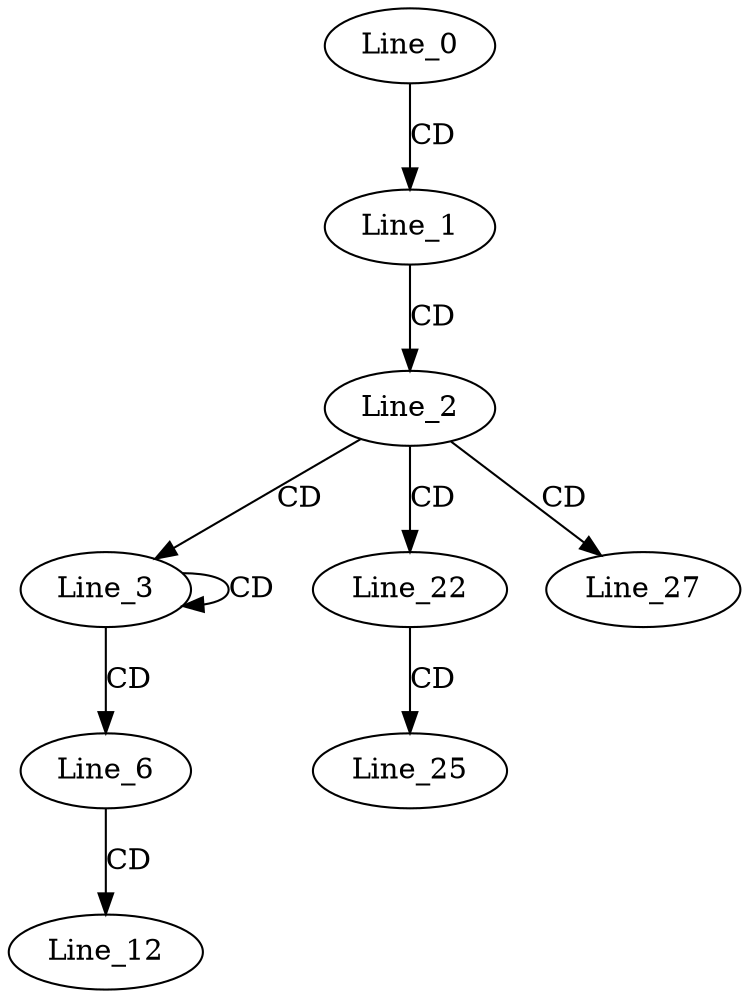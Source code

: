 digraph G {
  Line_0;
  Line_1;
  Line_2;
  Line_3;
  Line_6;
  Line_12;
  Line_22;
  Line_25;
  Line_27;
  Line_0 -> Line_1 [ label="CD" ];
  Line_1 -> Line_2 [ label="CD" ];
  Line_2 -> Line_3 [ label="CD" ];
  Line_3 -> Line_3 [ label="CD" ];
  Line_3 -> Line_6 [ label="CD" ];
  Line_6 -> Line_12 [ label="CD" ];
  Line_2 -> Line_22 [ label="CD" ];
  Line_22 -> Line_25 [ label="CD" ];
  Line_2 -> Line_27 [ label="CD" ];
}
